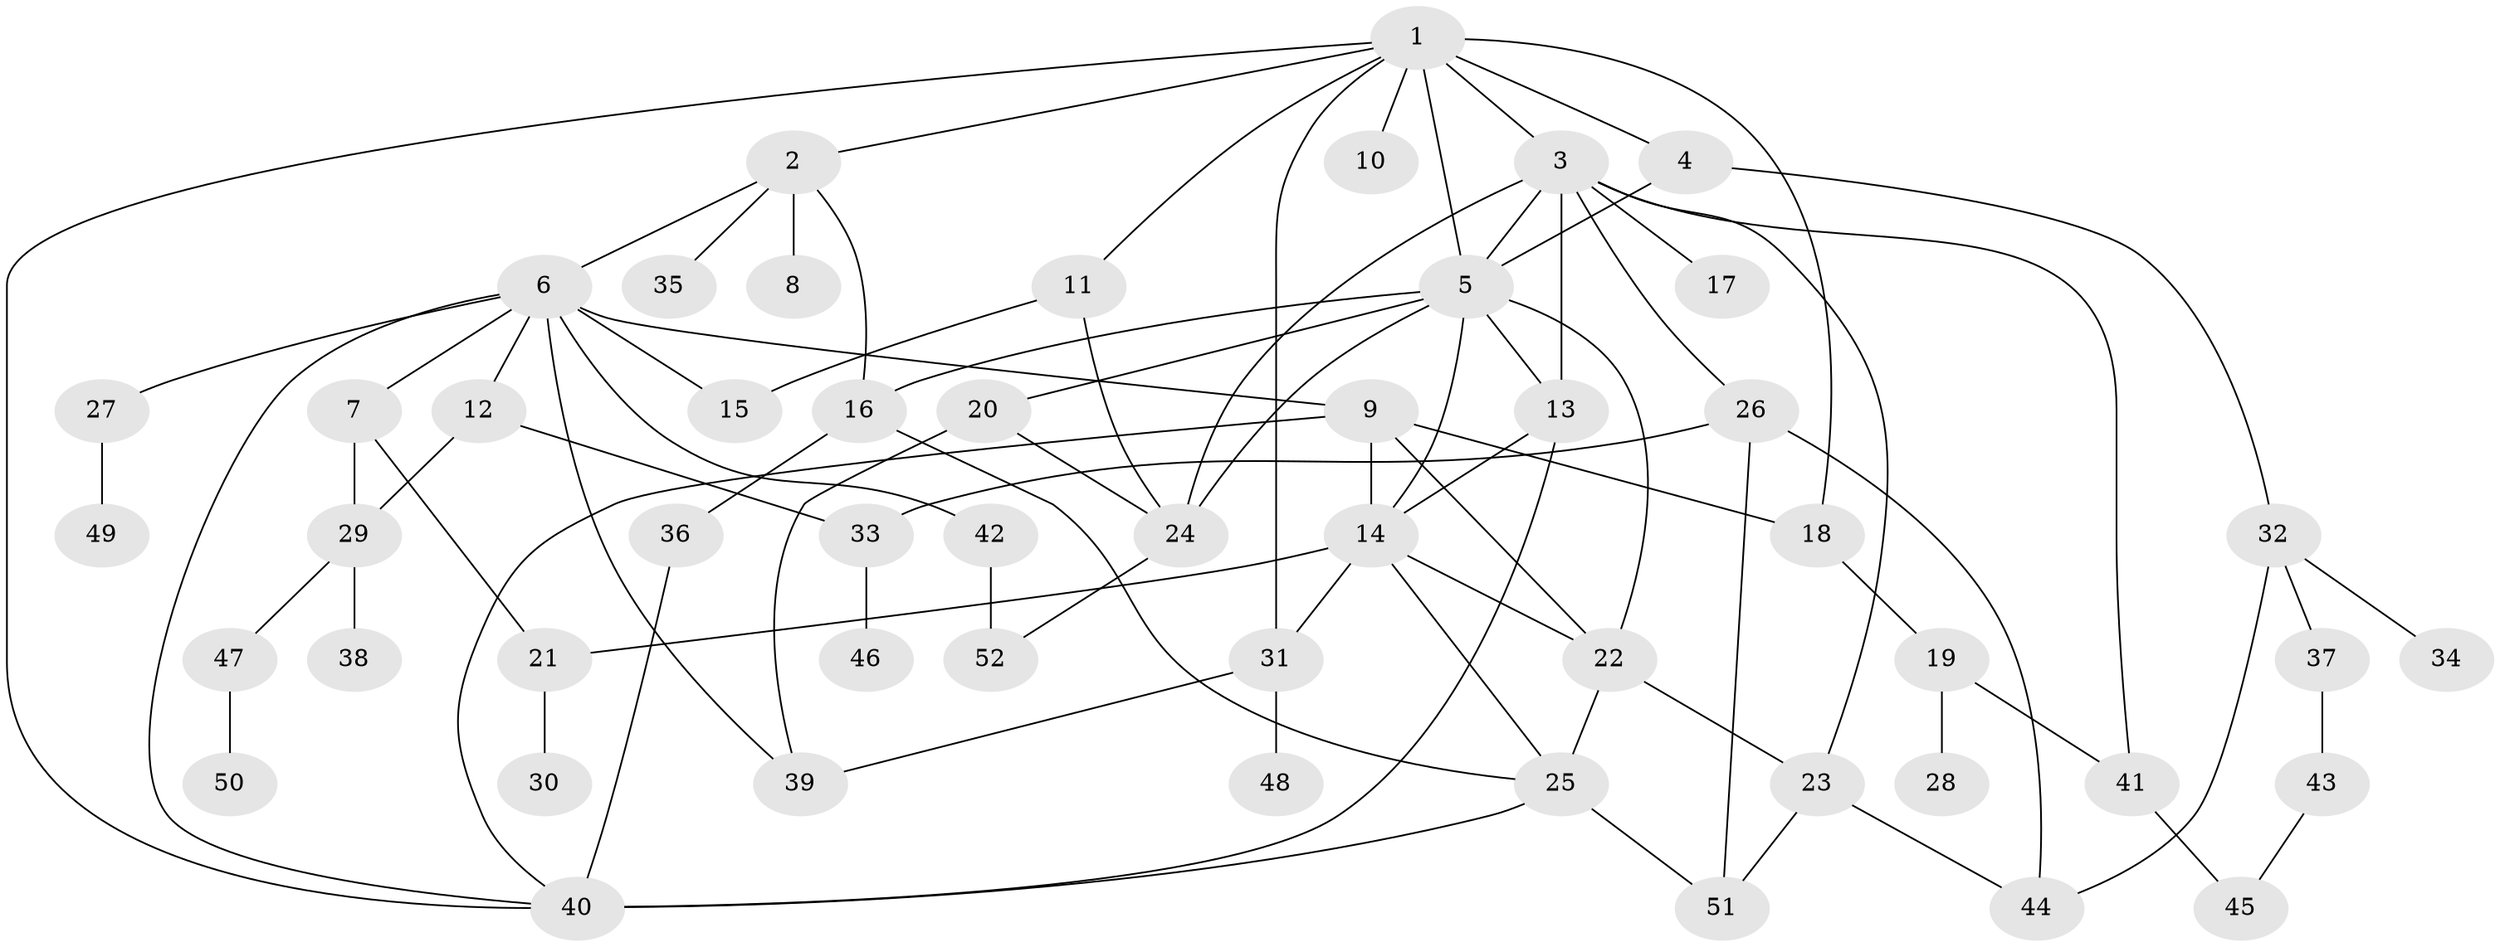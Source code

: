 // original degree distribution, {7: 0.019230769230769232, 6: 0.019230769230769232, 1: 0.2692307692307692, 8: 0.009615384615384616, 4: 0.10576923076923077, 5: 0.0673076923076923, 10: 0.009615384615384616, 3: 0.2403846153846154, 2: 0.25961538461538464}
// Generated by graph-tools (version 1.1) at 2025/48/03/04/25 22:48:52]
// undirected, 52 vertices, 85 edges
graph export_dot {
  node [color=gray90,style=filled];
  1;
  2;
  3;
  4;
  5;
  6;
  7;
  8;
  9;
  10;
  11;
  12;
  13;
  14;
  15;
  16;
  17;
  18;
  19;
  20;
  21;
  22;
  23;
  24;
  25;
  26;
  27;
  28;
  29;
  30;
  31;
  32;
  33;
  34;
  35;
  36;
  37;
  38;
  39;
  40;
  41;
  42;
  43;
  44;
  45;
  46;
  47;
  48;
  49;
  50;
  51;
  52;
  1 -- 2 [weight=1.0];
  1 -- 3 [weight=1.0];
  1 -- 4 [weight=2.0];
  1 -- 5 [weight=1.0];
  1 -- 10 [weight=1.0];
  1 -- 11 [weight=1.0];
  1 -- 18 [weight=1.0];
  1 -- 31 [weight=1.0];
  1 -- 40 [weight=1.0];
  2 -- 6 [weight=1.0];
  2 -- 8 [weight=1.0];
  2 -- 16 [weight=1.0];
  2 -- 35 [weight=1.0];
  3 -- 5 [weight=1.0];
  3 -- 13 [weight=2.0];
  3 -- 17 [weight=1.0];
  3 -- 23 [weight=1.0];
  3 -- 24 [weight=1.0];
  3 -- 26 [weight=1.0];
  3 -- 41 [weight=1.0];
  4 -- 5 [weight=1.0];
  4 -- 32 [weight=1.0];
  5 -- 13 [weight=1.0];
  5 -- 14 [weight=1.0];
  5 -- 16 [weight=1.0];
  5 -- 20 [weight=1.0];
  5 -- 22 [weight=2.0];
  5 -- 24 [weight=1.0];
  6 -- 7 [weight=1.0];
  6 -- 9 [weight=1.0];
  6 -- 12 [weight=1.0];
  6 -- 15 [weight=1.0];
  6 -- 27 [weight=1.0];
  6 -- 39 [weight=1.0];
  6 -- 40 [weight=1.0];
  6 -- 42 [weight=1.0];
  7 -- 21 [weight=1.0];
  7 -- 29 [weight=1.0];
  9 -- 14 [weight=2.0];
  9 -- 18 [weight=1.0];
  9 -- 22 [weight=1.0];
  9 -- 40 [weight=1.0];
  11 -- 15 [weight=1.0];
  11 -- 24 [weight=1.0];
  12 -- 29 [weight=1.0];
  12 -- 33 [weight=1.0];
  13 -- 14 [weight=1.0];
  13 -- 40 [weight=1.0];
  14 -- 21 [weight=1.0];
  14 -- 22 [weight=1.0];
  14 -- 25 [weight=1.0];
  14 -- 31 [weight=1.0];
  16 -- 25 [weight=1.0];
  16 -- 36 [weight=1.0];
  18 -- 19 [weight=1.0];
  19 -- 28 [weight=3.0];
  19 -- 41 [weight=1.0];
  20 -- 24 [weight=1.0];
  20 -- 39 [weight=2.0];
  21 -- 30 [weight=1.0];
  22 -- 23 [weight=1.0];
  22 -- 25 [weight=1.0];
  23 -- 44 [weight=1.0];
  23 -- 51 [weight=1.0];
  24 -- 52 [weight=1.0];
  25 -- 40 [weight=1.0];
  25 -- 51 [weight=1.0];
  26 -- 33 [weight=1.0];
  26 -- 44 [weight=1.0];
  26 -- 51 [weight=1.0];
  27 -- 49 [weight=1.0];
  29 -- 38 [weight=3.0];
  29 -- 47 [weight=1.0];
  31 -- 39 [weight=1.0];
  31 -- 48 [weight=1.0];
  32 -- 34 [weight=1.0];
  32 -- 37 [weight=1.0];
  32 -- 44 [weight=1.0];
  33 -- 46 [weight=1.0];
  36 -- 40 [weight=1.0];
  37 -- 43 [weight=1.0];
  41 -- 45 [weight=1.0];
  42 -- 52 [weight=1.0];
  43 -- 45 [weight=1.0];
  47 -- 50 [weight=1.0];
}
